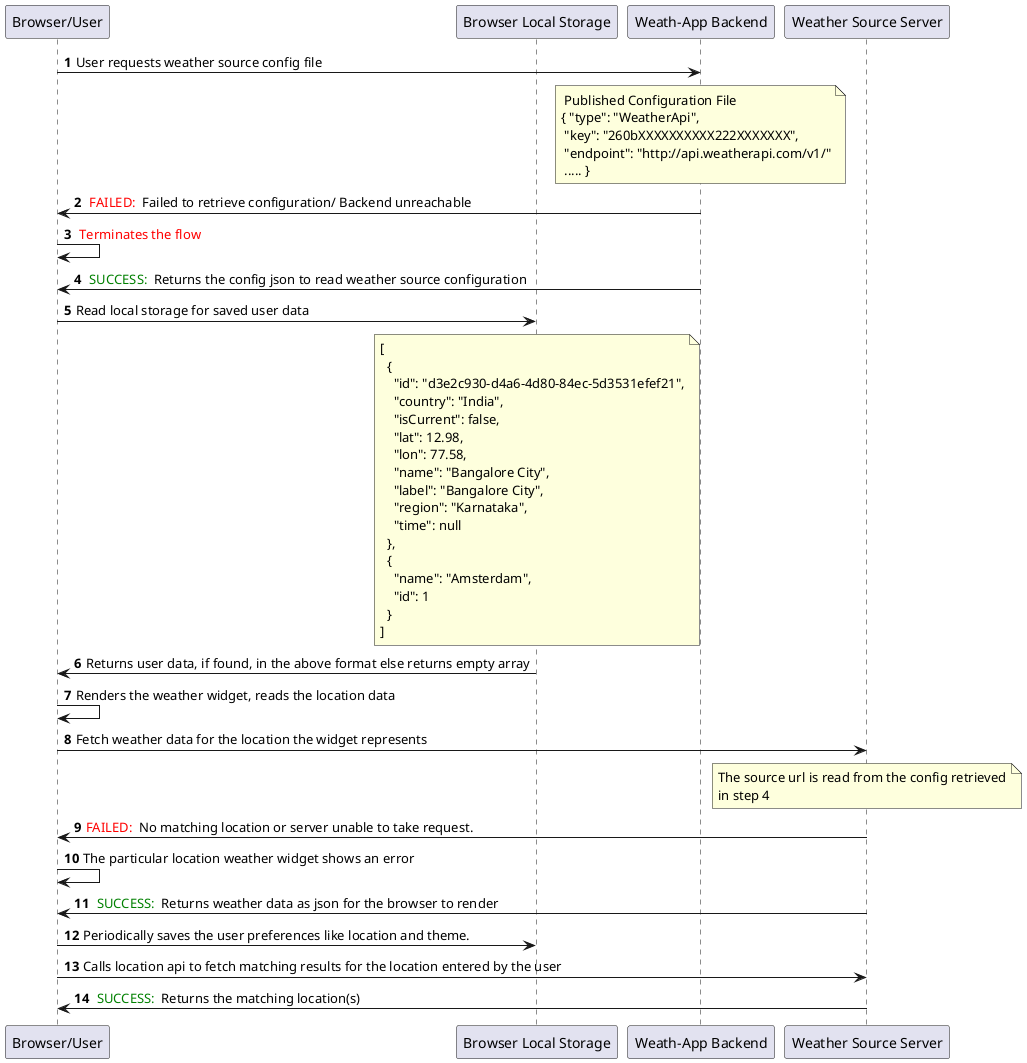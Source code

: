 @startuml
autonumber

participant browser as "Browser/User"
participant localStorage as "Browser Local Storage"
participant backend as "Weath-App Backend"
participant source as "Weather Source Server"

browser -> backend: User requests weather source config file
note over backend
  Published Configuration File
 { "type": "WeatherApi",
  "key": "260bXXXXXXXXXX222XXXXXXX",
  "endpoint": "http://api.weatherapi.com/v1/"
  ..... }
end note
backend -> browser: <color red> FAILED: </color> Failed to retrieve configuration/ Backend unreachable
browser -> browser: <color red> Terminates the flow
backend -> browser: <color green> SUCCESS: </color> Returns the config json to read weather source configuration
browser -> localStorage:Read local storage for saved user data
note over localStorage
[
  {
    "id": "d3e2c930-d4a6-4d80-84ec-5d3531efef21",
    "country": "India",
    "isCurrent": false,
    "lat": 12.98,
    "lon": 77.58,
    "name": "Bangalore City",
    "label": "Bangalore City",
    "region": "Karnataka",
    "time": null
  },
  {
    "name": "Amsterdam",
    "id": 1
  }
]
end note
localStorage -> browser: Returns user data, if found, in the above format else returns empty array
browser -> browser: Renders the weather widget, reads the location data
browser -> source: Fetch weather data for the location the widget represents
note over source
The source url is read from the config retrieved
in step 4
end note
source -> browser: <color red>FAILED: </color> No matching location or server unable to take request.
browser -> browser: The particular location weather widget shows an error
source -> browser: <color green> SUCCESS: </color> Returns weather data as json for the browser to render
browser -> localStorage: Periodically saves the user preferences like location and theme.
browser -> source: Calls location api to fetch matching results for the location entered by the user
source -> browser: <color green> SUCCESS: </color> Returns the matching location(s)
@enduml